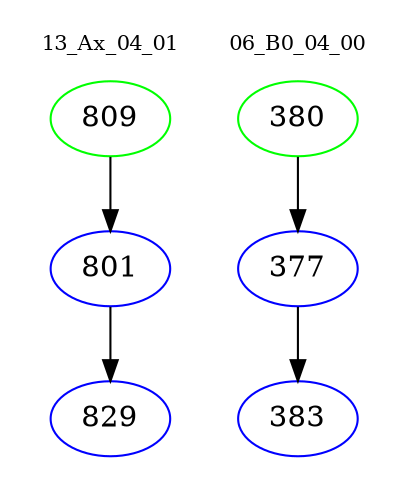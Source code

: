 digraph{
subgraph cluster_0 {
color = white
label = "13_Ax_04_01";
fontsize=10;
T0_809 [label="809", color="green"]
T0_809 -> T0_801 [color="black"]
T0_801 [label="801", color="blue"]
T0_801 -> T0_829 [color="black"]
T0_829 [label="829", color="blue"]
}
subgraph cluster_1 {
color = white
label = "06_B0_04_00";
fontsize=10;
T1_380 [label="380", color="green"]
T1_380 -> T1_377 [color="black"]
T1_377 [label="377", color="blue"]
T1_377 -> T1_383 [color="black"]
T1_383 [label="383", color="blue"]
}
}
